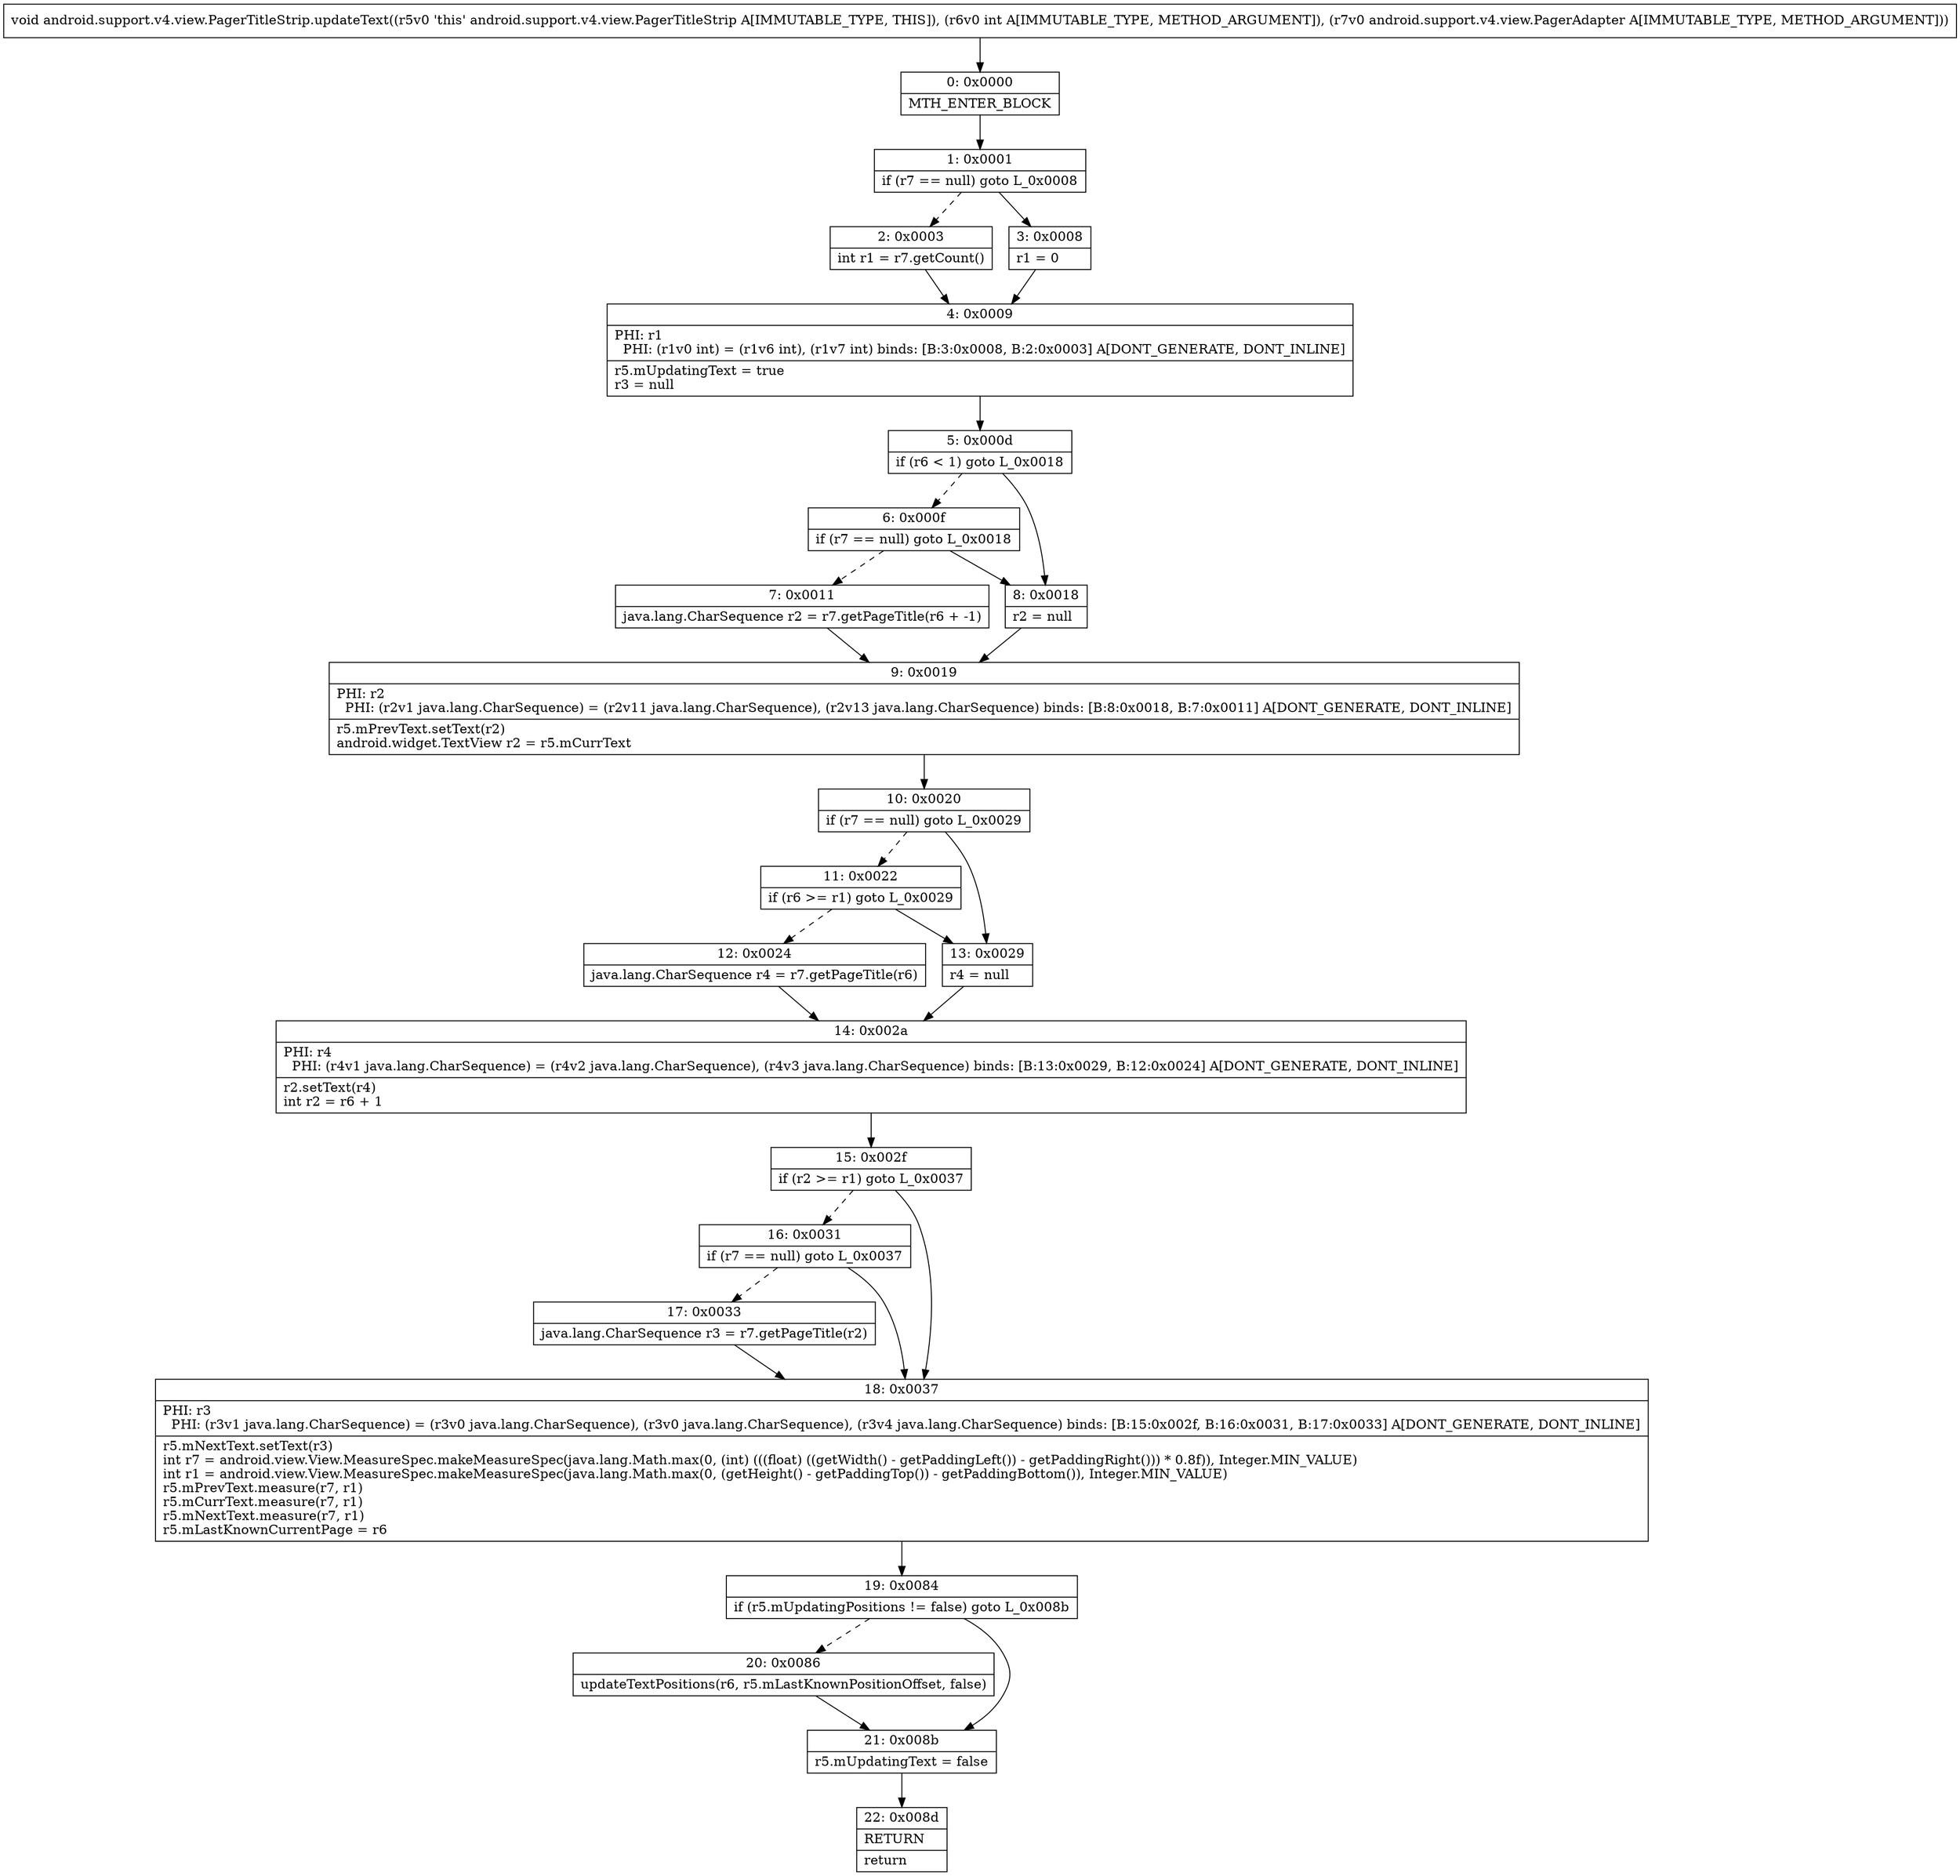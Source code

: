 digraph "CFG forandroid.support.v4.view.PagerTitleStrip.updateText(ILandroid\/support\/v4\/view\/PagerAdapter;)V" {
Node_0 [shape=record,label="{0\:\ 0x0000|MTH_ENTER_BLOCK\l}"];
Node_1 [shape=record,label="{1\:\ 0x0001|if (r7 == null) goto L_0x0008\l}"];
Node_2 [shape=record,label="{2\:\ 0x0003|int r1 = r7.getCount()\l}"];
Node_3 [shape=record,label="{3\:\ 0x0008|r1 = 0\l}"];
Node_4 [shape=record,label="{4\:\ 0x0009|PHI: r1 \l  PHI: (r1v0 int) = (r1v6 int), (r1v7 int) binds: [B:3:0x0008, B:2:0x0003] A[DONT_GENERATE, DONT_INLINE]\l|r5.mUpdatingText = true\lr3 = null\l}"];
Node_5 [shape=record,label="{5\:\ 0x000d|if (r6 \< 1) goto L_0x0018\l}"];
Node_6 [shape=record,label="{6\:\ 0x000f|if (r7 == null) goto L_0x0018\l}"];
Node_7 [shape=record,label="{7\:\ 0x0011|java.lang.CharSequence r2 = r7.getPageTitle(r6 + \-1)\l}"];
Node_8 [shape=record,label="{8\:\ 0x0018|r2 = null\l}"];
Node_9 [shape=record,label="{9\:\ 0x0019|PHI: r2 \l  PHI: (r2v1 java.lang.CharSequence) = (r2v11 java.lang.CharSequence), (r2v13 java.lang.CharSequence) binds: [B:8:0x0018, B:7:0x0011] A[DONT_GENERATE, DONT_INLINE]\l|r5.mPrevText.setText(r2)\landroid.widget.TextView r2 = r5.mCurrText\l}"];
Node_10 [shape=record,label="{10\:\ 0x0020|if (r7 == null) goto L_0x0029\l}"];
Node_11 [shape=record,label="{11\:\ 0x0022|if (r6 \>= r1) goto L_0x0029\l}"];
Node_12 [shape=record,label="{12\:\ 0x0024|java.lang.CharSequence r4 = r7.getPageTitle(r6)\l}"];
Node_13 [shape=record,label="{13\:\ 0x0029|r4 = null\l}"];
Node_14 [shape=record,label="{14\:\ 0x002a|PHI: r4 \l  PHI: (r4v1 java.lang.CharSequence) = (r4v2 java.lang.CharSequence), (r4v3 java.lang.CharSequence) binds: [B:13:0x0029, B:12:0x0024] A[DONT_GENERATE, DONT_INLINE]\l|r2.setText(r4)\lint r2 = r6 + 1\l}"];
Node_15 [shape=record,label="{15\:\ 0x002f|if (r2 \>= r1) goto L_0x0037\l}"];
Node_16 [shape=record,label="{16\:\ 0x0031|if (r7 == null) goto L_0x0037\l}"];
Node_17 [shape=record,label="{17\:\ 0x0033|java.lang.CharSequence r3 = r7.getPageTitle(r2)\l}"];
Node_18 [shape=record,label="{18\:\ 0x0037|PHI: r3 \l  PHI: (r3v1 java.lang.CharSequence) = (r3v0 java.lang.CharSequence), (r3v0 java.lang.CharSequence), (r3v4 java.lang.CharSequence) binds: [B:15:0x002f, B:16:0x0031, B:17:0x0033] A[DONT_GENERATE, DONT_INLINE]\l|r5.mNextText.setText(r3)\lint r7 = android.view.View.MeasureSpec.makeMeasureSpec(java.lang.Math.max(0, (int) (((float) ((getWidth() \- getPaddingLeft()) \- getPaddingRight())) * 0.8f)), Integer.MIN_VALUE)\lint r1 = android.view.View.MeasureSpec.makeMeasureSpec(java.lang.Math.max(0, (getHeight() \- getPaddingTop()) \- getPaddingBottom()), Integer.MIN_VALUE)\lr5.mPrevText.measure(r7, r1)\lr5.mCurrText.measure(r7, r1)\lr5.mNextText.measure(r7, r1)\lr5.mLastKnownCurrentPage = r6\l}"];
Node_19 [shape=record,label="{19\:\ 0x0084|if (r5.mUpdatingPositions != false) goto L_0x008b\l}"];
Node_20 [shape=record,label="{20\:\ 0x0086|updateTextPositions(r6, r5.mLastKnownPositionOffset, false)\l}"];
Node_21 [shape=record,label="{21\:\ 0x008b|r5.mUpdatingText = false\l}"];
Node_22 [shape=record,label="{22\:\ 0x008d|RETURN\l|return\l}"];
MethodNode[shape=record,label="{void android.support.v4.view.PagerTitleStrip.updateText((r5v0 'this' android.support.v4.view.PagerTitleStrip A[IMMUTABLE_TYPE, THIS]), (r6v0 int A[IMMUTABLE_TYPE, METHOD_ARGUMENT]), (r7v0 android.support.v4.view.PagerAdapter A[IMMUTABLE_TYPE, METHOD_ARGUMENT])) }"];
MethodNode -> Node_0;
Node_0 -> Node_1;
Node_1 -> Node_2[style=dashed];
Node_1 -> Node_3;
Node_2 -> Node_4;
Node_3 -> Node_4;
Node_4 -> Node_5;
Node_5 -> Node_6[style=dashed];
Node_5 -> Node_8;
Node_6 -> Node_7[style=dashed];
Node_6 -> Node_8;
Node_7 -> Node_9;
Node_8 -> Node_9;
Node_9 -> Node_10;
Node_10 -> Node_11[style=dashed];
Node_10 -> Node_13;
Node_11 -> Node_12[style=dashed];
Node_11 -> Node_13;
Node_12 -> Node_14;
Node_13 -> Node_14;
Node_14 -> Node_15;
Node_15 -> Node_16[style=dashed];
Node_15 -> Node_18;
Node_16 -> Node_17[style=dashed];
Node_16 -> Node_18;
Node_17 -> Node_18;
Node_18 -> Node_19;
Node_19 -> Node_20[style=dashed];
Node_19 -> Node_21;
Node_20 -> Node_21;
Node_21 -> Node_22;
}

